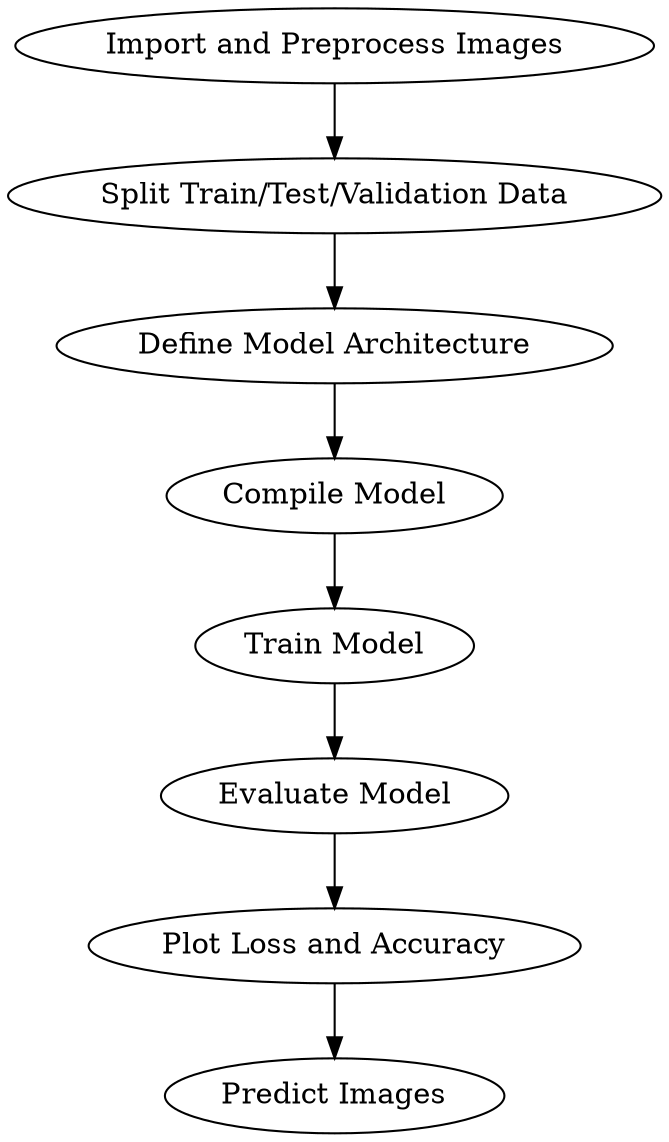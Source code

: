 // Model Training Flowchart
digraph {
	A [label="Import and Preprocess Images"]
	B [label="Split Train/Test/Validation Data"]
	C [label="Define Model Architecture"]
	D [label="Compile Model"]
	E [label="Train Model"]
	F [label="Evaluate Model"]
	G [label="Plot Loss and Accuracy"]
	H [label="Predict Images"]
	A -> B
	B -> C
	C -> D
	D -> E
	E -> F
	F -> G
	G -> H
}

